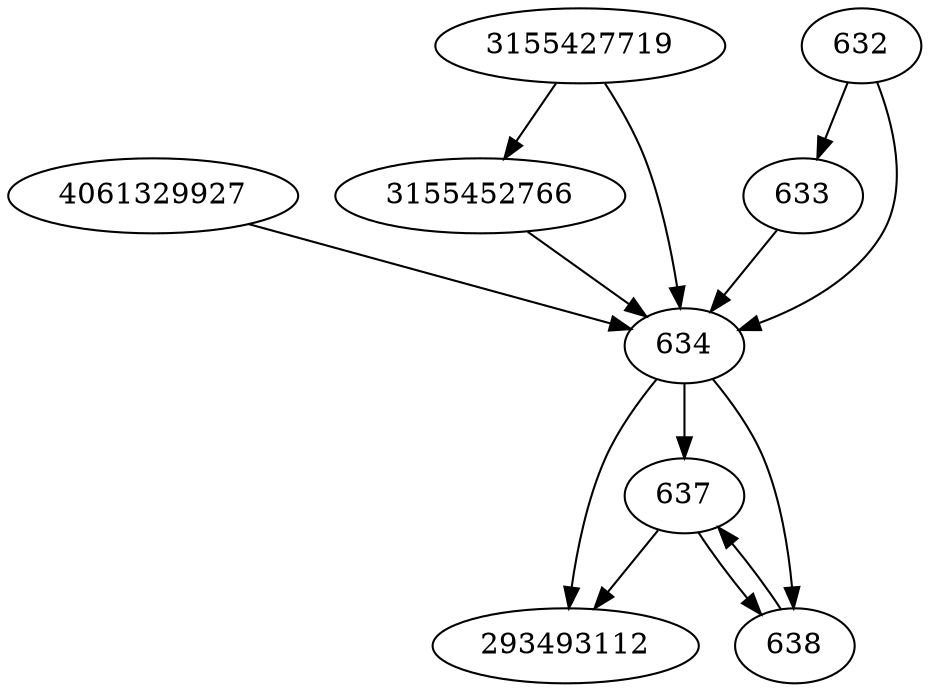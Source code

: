 strict digraph  {
4061329927;
3155427719;
632;
3155452766;
293493112;
633;
634;
637;
638;
4061329927 -> 634;
3155427719 -> 634;
3155427719 -> 3155452766;
632 -> 633;
632 -> 634;
3155452766 -> 634;
633 -> 634;
634 -> 293493112;
634 -> 638;
634 -> 637;
637 -> 638;
637 -> 293493112;
638 -> 637;
}
